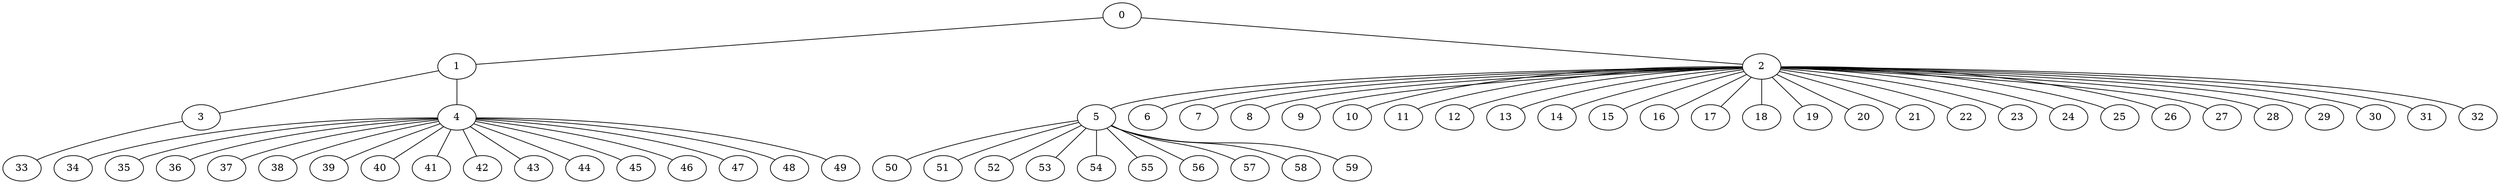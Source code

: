 
graph graphname {
    0 -- 1
0 -- 2
1 -- 3
1 -- 4
2 -- 5
2 -- 6
2 -- 7
2 -- 8
2 -- 9
2 -- 10
2 -- 11
2 -- 12
2 -- 13
2 -- 14
2 -- 15
2 -- 16
2 -- 17
2 -- 18
2 -- 19
2 -- 20
2 -- 21
2 -- 22
2 -- 23
2 -- 24
2 -- 25
2 -- 26
2 -- 27
2 -- 28
2 -- 29
2 -- 30
2 -- 31
2 -- 32
3 -- 33
4 -- 34
4 -- 35
4 -- 36
4 -- 37
4 -- 38
4 -- 39
4 -- 40
4 -- 41
4 -- 42
4 -- 43
4 -- 44
4 -- 45
4 -- 46
4 -- 47
4 -- 48
4 -- 49
5 -- 50
5 -- 51
5 -- 52
5 -- 53
5 -- 54
5 -- 55
5 -- 56
5 -- 57
5 -- 58
5 -- 59

}
